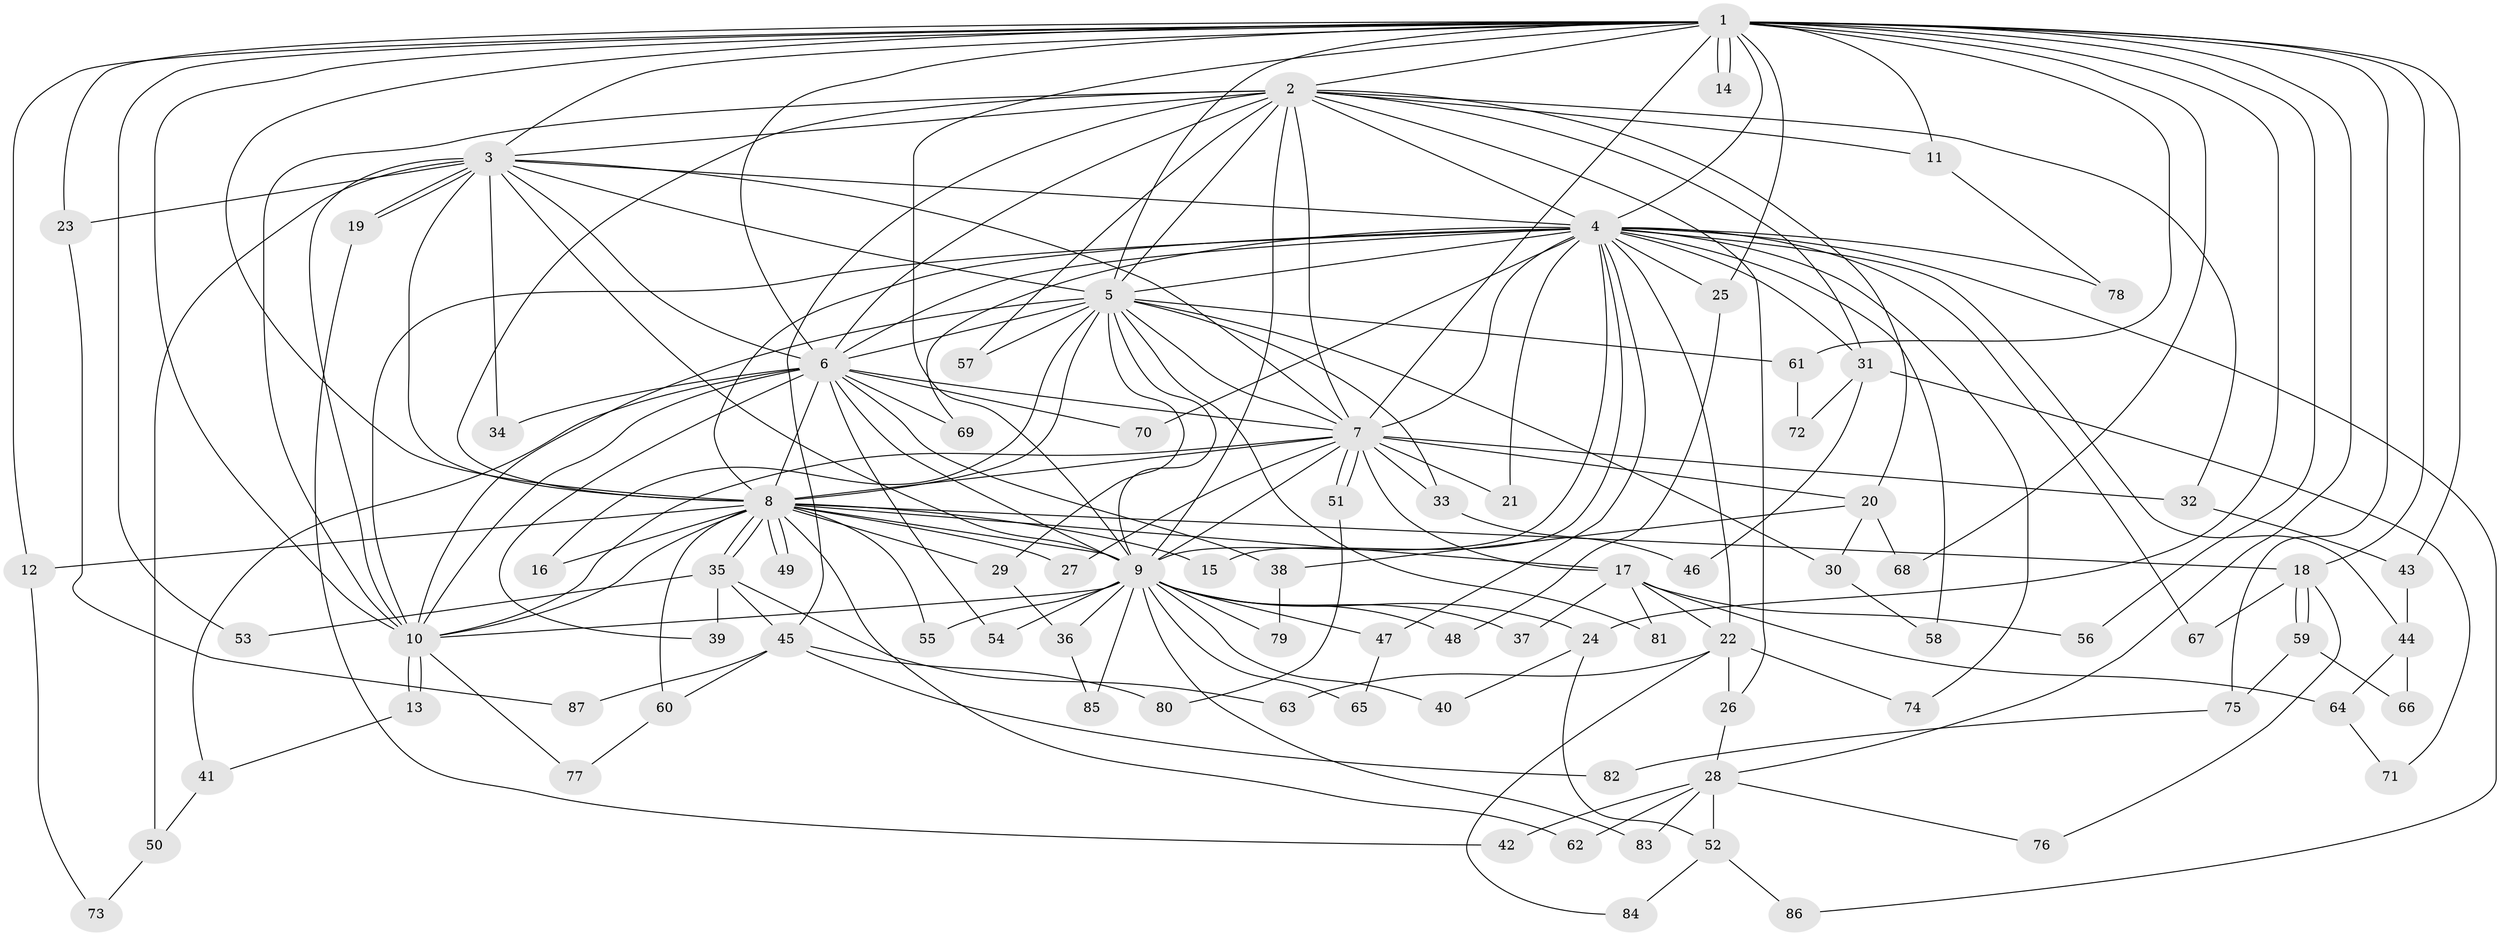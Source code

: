 // Generated by graph-tools (version 1.1) at 2025/14/03/09/25 04:14:06]
// undirected, 87 vertices, 199 edges
graph export_dot {
graph [start="1"]
  node [color=gray90,style=filled];
  1;
  2;
  3;
  4;
  5;
  6;
  7;
  8;
  9;
  10;
  11;
  12;
  13;
  14;
  15;
  16;
  17;
  18;
  19;
  20;
  21;
  22;
  23;
  24;
  25;
  26;
  27;
  28;
  29;
  30;
  31;
  32;
  33;
  34;
  35;
  36;
  37;
  38;
  39;
  40;
  41;
  42;
  43;
  44;
  45;
  46;
  47;
  48;
  49;
  50;
  51;
  52;
  53;
  54;
  55;
  56;
  57;
  58;
  59;
  60;
  61;
  62;
  63;
  64;
  65;
  66;
  67;
  68;
  69;
  70;
  71;
  72;
  73;
  74;
  75;
  76;
  77;
  78;
  79;
  80;
  81;
  82;
  83;
  84;
  85;
  86;
  87;
  1 -- 2;
  1 -- 3;
  1 -- 4;
  1 -- 5;
  1 -- 6;
  1 -- 7;
  1 -- 8;
  1 -- 9;
  1 -- 10;
  1 -- 11;
  1 -- 12;
  1 -- 14;
  1 -- 14;
  1 -- 18;
  1 -- 23;
  1 -- 24;
  1 -- 25;
  1 -- 28;
  1 -- 43;
  1 -- 53;
  1 -- 56;
  1 -- 61;
  1 -- 68;
  1 -- 75;
  2 -- 3;
  2 -- 4;
  2 -- 5;
  2 -- 6;
  2 -- 7;
  2 -- 8;
  2 -- 9;
  2 -- 10;
  2 -- 11;
  2 -- 20;
  2 -- 26;
  2 -- 31;
  2 -- 32;
  2 -- 45;
  2 -- 57;
  3 -- 4;
  3 -- 5;
  3 -- 6;
  3 -- 7;
  3 -- 8;
  3 -- 9;
  3 -- 10;
  3 -- 19;
  3 -- 19;
  3 -- 23;
  3 -- 34;
  3 -- 50;
  4 -- 5;
  4 -- 6;
  4 -- 7;
  4 -- 8;
  4 -- 9;
  4 -- 10;
  4 -- 15;
  4 -- 21;
  4 -- 22;
  4 -- 25;
  4 -- 31;
  4 -- 44;
  4 -- 47;
  4 -- 58;
  4 -- 67;
  4 -- 69;
  4 -- 70;
  4 -- 74;
  4 -- 78;
  4 -- 86;
  5 -- 6;
  5 -- 7;
  5 -- 8;
  5 -- 9;
  5 -- 10;
  5 -- 16;
  5 -- 29;
  5 -- 30;
  5 -- 33;
  5 -- 57;
  5 -- 61;
  5 -- 81;
  6 -- 7;
  6 -- 8;
  6 -- 9;
  6 -- 10;
  6 -- 34;
  6 -- 38;
  6 -- 39;
  6 -- 41;
  6 -- 54;
  6 -- 69;
  6 -- 70;
  7 -- 8;
  7 -- 9;
  7 -- 10;
  7 -- 17;
  7 -- 20;
  7 -- 21;
  7 -- 27;
  7 -- 32;
  7 -- 33;
  7 -- 51;
  7 -- 51;
  8 -- 9;
  8 -- 10;
  8 -- 12;
  8 -- 15;
  8 -- 16;
  8 -- 17;
  8 -- 18;
  8 -- 27;
  8 -- 29;
  8 -- 35;
  8 -- 35;
  8 -- 49;
  8 -- 49;
  8 -- 55;
  8 -- 60;
  8 -- 62;
  9 -- 10;
  9 -- 24;
  9 -- 36;
  9 -- 37;
  9 -- 40;
  9 -- 47;
  9 -- 48;
  9 -- 54;
  9 -- 55;
  9 -- 65;
  9 -- 79;
  9 -- 83;
  9 -- 85;
  10 -- 13;
  10 -- 13;
  10 -- 77;
  11 -- 78;
  12 -- 73;
  13 -- 41;
  17 -- 22;
  17 -- 37;
  17 -- 56;
  17 -- 64;
  17 -- 81;
  18 -- 59;
  18 -- 59;
  18 -- 67;
  18 -- 76;
  19 -- 42;
  20 -- 30;
  20 -- 38;
  20 -- 68;
  22 -- 26;
  22 -- 63;
  22 -- 74;
  22 -- 84;
  23 -- 87;
  24 -- 40;
  24 -- 52;
  25 -- 48;
  26 -- 28;
  28 -- 42;
  28 -- 52;
  28 -- 62;
  28 -- 76;
  28 -- 83;
  29 -- 36;
  30 -- 58;
  31 -- 46;
  31 -- 71;
  31 -- 72;
  32 -- 43;
  33 -- 46;
  35 -- 39;
  35 -- 45;
  35 -- 53;
  35 -- 63;
  36 -- 85;
  38 -- 79;
  41 -- 50;
  43 -- 44;
  44 -- 64;
  44 -- 66;
  45 -- 60;
  45 -- 80;
  45 -- 82;
  45 -- 87;
  47 -- 65;
  50 -- 73;
  51 -- 80;
  52 -- 84;
  52 -- 86;
  59 -- 66;
  59 -- 75;
  60 -- 77;
  61 -- 72;
  64 -- 71;
  75 -- 82;
}
